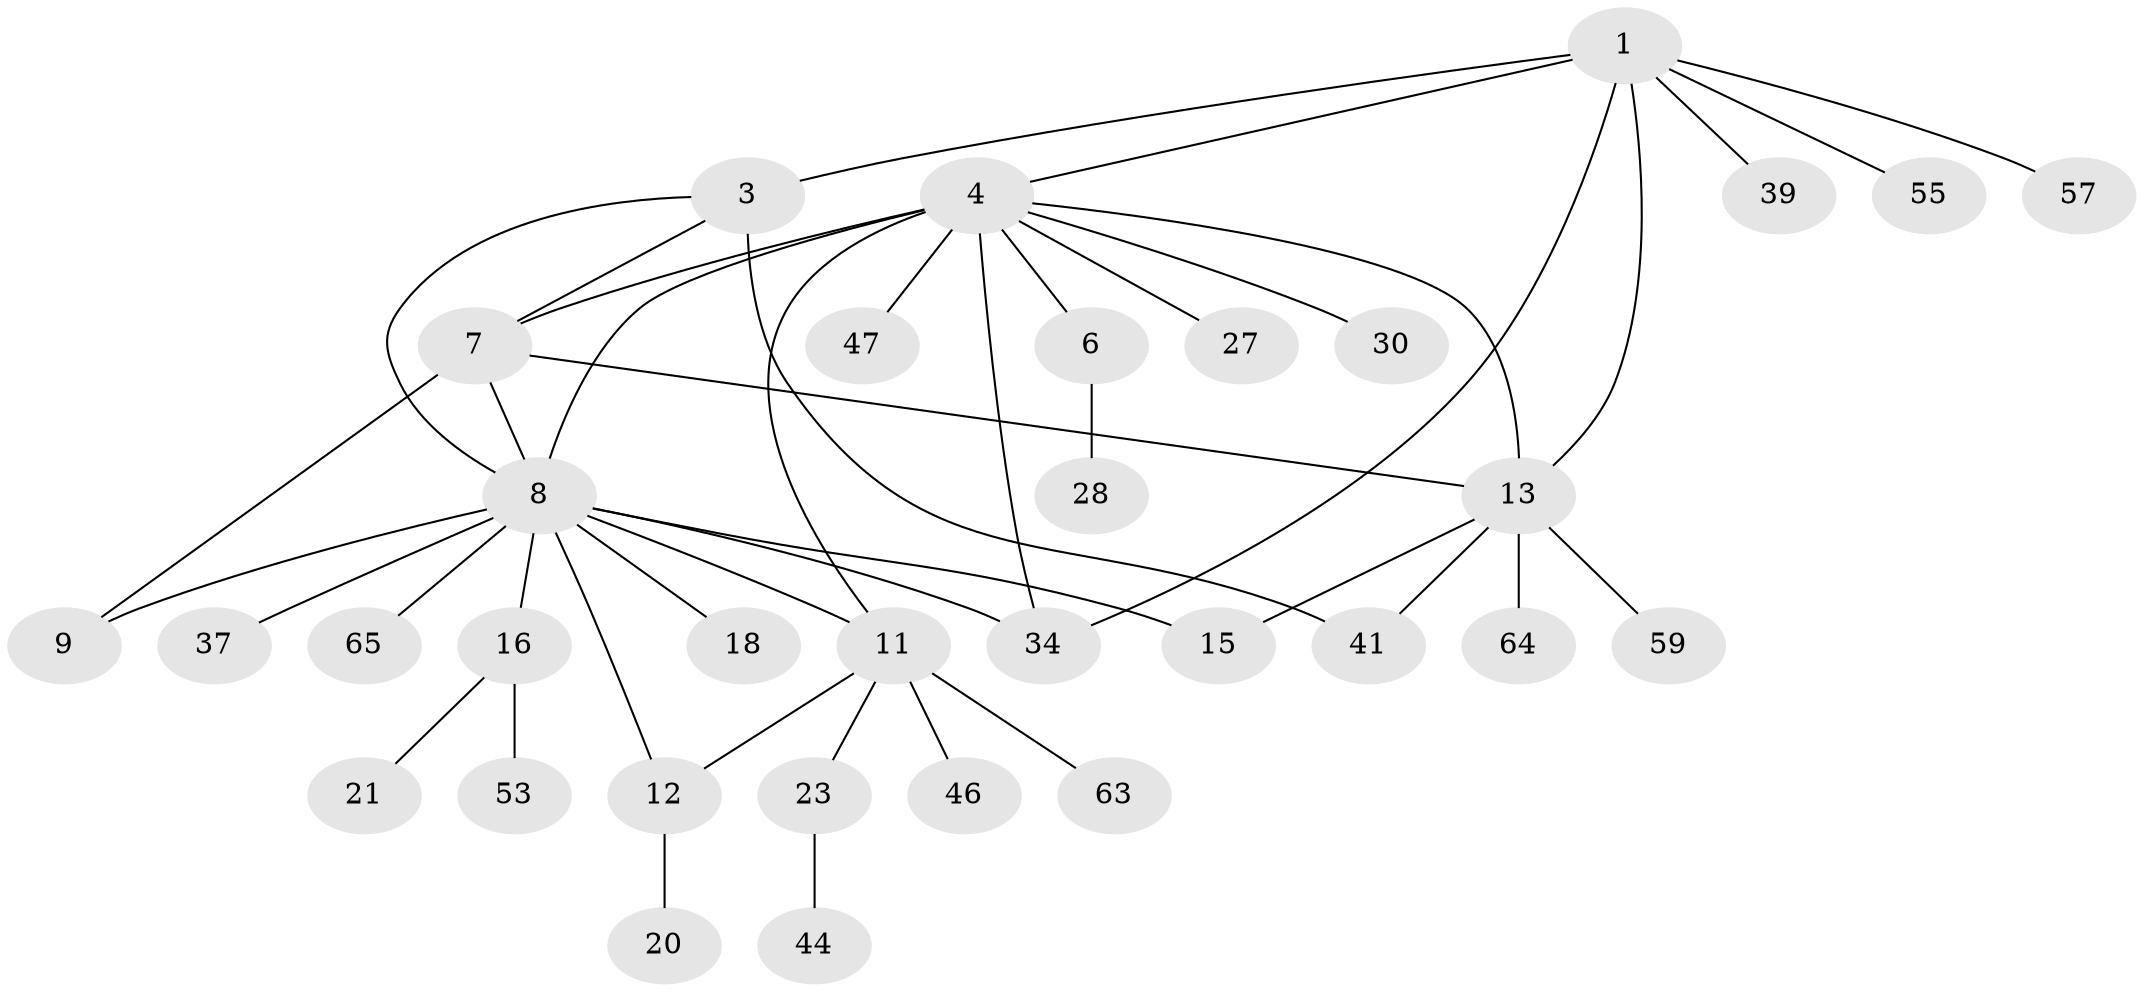 // original degree distribution, {6: 0.05970149253731343, 7: 0.07462686567164178, 5: 0.04477611940298507, 9: 0.014925373134328358, 2: 0.19402985074626866, 3: 0.07462686567164178, 1: 0.5074626865671642, 4: 0.029850746268656716}
// Generated by graph-tools (version 1.1) at 2025/19/03/04/25 18:19:43]
// undirected, 33 vertices, 44 edges
graph export_dot {
graph [start="1"]
  node [color=gray90,style=filled];
  1 [super="+2+24+17+52"];
  3;
  4 [super="+19+5"];
  6 [super="+45+38"];
  7 [super="+29"];
  8 [super="+10+26"];
  9;
  11;
  12;
  13 [super="+14"];
  15;
  16;
  18 [super="+62"];
  20 [super="+35"];
  21 [super="+25+40+32"];
  23 [super="+31"];
  27;
  28;
  30;
  34 [super="+48+51+36"];
  37;
  39 [super="+43"];
  41;
  44;
  46;
  47;
  53;
  55;
  57;
  59;
  63;
  64;
  65;
  1 -- 3 [weight=2];
  1 -- 39;
  1 -- 34;
  1 -- 4;
  1 -- 55;
  1 -- 57;
  1 -- 13;
  3 -- 7;
  3 -- 41;
  3 -- 8;
  4 -- 6 [weight=2];
  4 -- 13;
  4 -- 27;
  4 -- 7 [weight=3];
  4 -- 34;
  4 -- 8;
  4 -- 11;
  4 -- 30;
  4 -- 47;
  6 -- 28;
  7 -- 8;
  7 -- 9;
  7 -- 13;
  8 -- 9;
  8 -- 16;
  8 -- 18;
  8 -- 34;
  8 -- 37;
  8 -- 65;
  8 -- 11;
  8 -- 12;
  8 -- 15;
  11 -- 12;
  11 -- 23;
  11 -- 46;
  11 -- 63;
  12 -- 20;
  13 -- 15 [weight=2];
  13 -- 41;
  13 -- 59;
  13 -- 64;
  16 -- 21;
  16 -- 53;
  23 -- 44;
}

